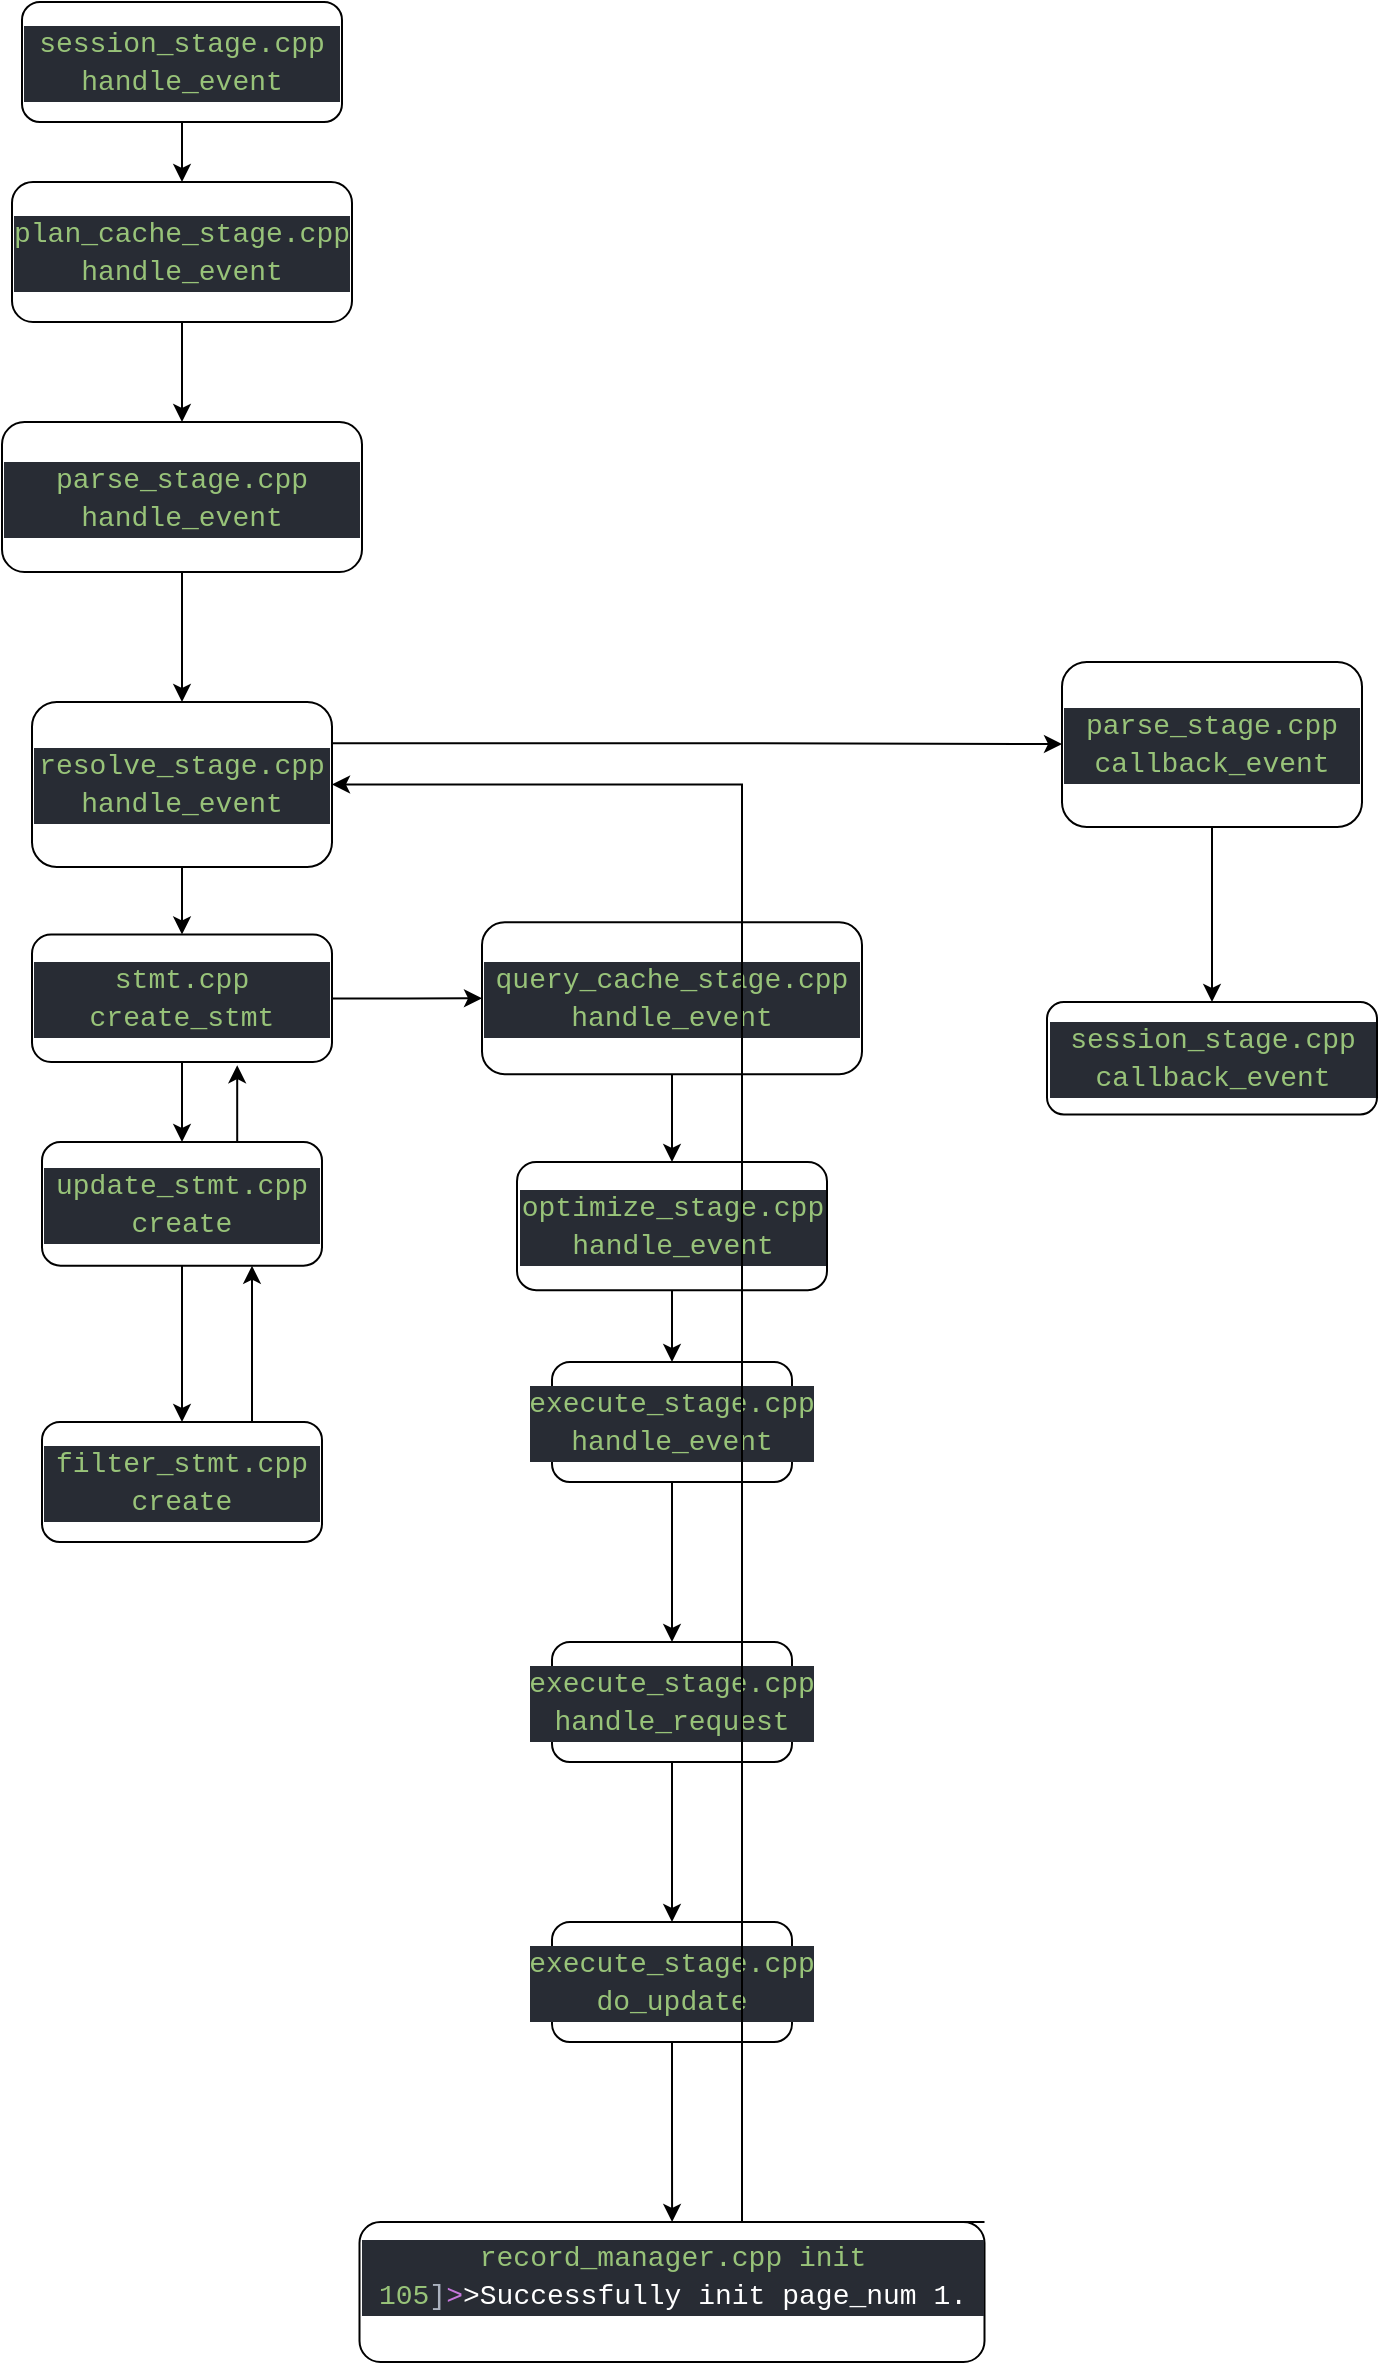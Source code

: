 <mxfile version="20.5.1" type="github">
  <diagram id="C5RBs43oDa-KdzZeNtuy" name="Page-1">
    <mxGraphModel dx="1426" dy="708" grid="1" gridSize="10" guides="1" tooltips="1" connect="1" arrows="1" fold="1" page="1" pageScale="1" pageWidth="827" pageHeight="1169" math="0" shadow="0">
      <root>
        <mxCell id="WIyWlLk6GJQsqaUBKTNV-0" />
        <mxCell id="WIyWlLk6GJQsqaUBKTNV-1" parent="WIyWlLk6GJQsqaUBKTNV-0" />
        <mxCell id="0zrGArEqf3rOABsjtHun-5" value="" style="edgeStyle=orthogonalEdgeStyle;rounded=0;orthogonalLoop=1;jettySize=auto;html=1;" parent="WIyWlLk6GJQsqaUBKTNV-1" source="WIyWlLk6GJQsqaUBKTNV-3" target="0zrGArEqf3rOABsjtHun-4" edge="1">
          <mxGeometry relative="1" as="geometry" />
        </mxCell>
        <mxCell id="WIyWlLk6GJQsqaUBKTNV-3" value="&lt;div style=&quot;color: rgb(171, 178, 191); background-color: rgb(40, 44, 52); font-family: &amp;quot;JetBrains Mono&amp;quot;, Consolas, &amp;quot;Courier New&amp;quot;, monospace; font-size: 14px; line-height: 19px;&quot;&gt;&lt;span style=&quot;color: #98c379;&quot;&gt;session_stage.cpp handle_event&lt;/span&gt;&lt;/div&gt;" style="rounded=1;whiteSpace=wrap;html=1;fontSize=12;glass=0;strokeWidth=1;shadow=0;" parent="WIyWlLk6GJQsqaUBKTNV-1" vertex="1">
          <mxGeometry x="140" y="140" width="160" height="60" as="geometry" />
        </mxCell>
        <mxCell id="0zrGArEqf3rOABsjtHun-8" value="" style="edgeStyle=orthogonalEdgeStyle;rounded=0;orthogonalLoop=1;jettySize=auto;html=1;" parent="WIyWlLk6GJQsqaUBKTNV-1" source="0zrGArEqf3rOABsjtHun-4" target="0zrGArEqf3rOABsjtHun-7" edge="1">
          <mxGeometry relative="1" as="geometry" />
        </mxCell>
        <mxCell id="0zrGArEqf3rOABsjtHun-4" value="&lt;div style=&quot;color: rgb(171, 178, 191); background-color: rgb(40, 44, 52); font-family: &amp;quot;JetBrains Mono&amp;quot;, Consolas, &amp;quot;Courier New&amp;quot;, monospace; font-size: 14px; line-height: 19px;&quot;&gt;&lt;span style=&quot;color: #98c379;&quot;&gt;plan_cache_stage.cpp handle_event&lt;/span&gt;&lt;/div&gt;" style="whiteSpace=wrap;html=1;rounded=1;glass=0;strokeWidth=1;shadow=0;" parent="WIyWlLk6GJQsqaUBKTNV-1" vertex="1">
          <mxGeometry x="135" y="230" width="170" height="70" as="geometry" />
        </mxCell>
        <mxCell id="0zrGArEqf3rOABsjtHun-11" value="" style="edgeStyle=orthogonalEdgeStyle;rounded=0;orthogonalLoop=1;jettySize=auto;html=1;" parent="WIyWlLk6GJQsqaUBKTNV-1" source="0zrGArEqf3rOABsjtHun-7" target="0zrGArEqf3rOABsjtHun-10" edge="1">
          <mxGeometry relative="1" as="geometry" />
        </mxCell>
        <mxCell id="0zrGArEqf3rOABsjtHun-7" value="&lt;div style=&quot;color: rgb(171, 178, 191); background-color: rgb(40, 44, 52); font-family: &amp;quot;JetBrains Mono&amp;quot;, Consolas, &amp;quot;Courier New&amp;quot;, monospace; font-size: 14px; line-height: 19px;&quot;&gt;&lt;span style=&quot;color: #98c379;&quot;&gt;parse_stage.cpp handle_event&lt;/span&gt;&lt;/div&gt;" style="whiteSpace=wrap;html=1;rounded=1;glass=0;strokeWidth=1;shadow=0;" parent="WIyWlLk6GJQsqaUBKTNV-1" vertex="1">
          <mxGeometry x="130" y="350" width="180" height="75" as="geometry" />
        </mxCell>
        <mxCell id="0zrGArEqf3rOABsjtHun-13" value="" style="edgeStyle=orthogonalEdgeStyle;rounded=0;orthogonalLoop=1;jettySize=auto;html=1;" parent="WIyWlLk6GJQsqaUBKTNV-1" source="0zrGArEqf3rOABsjtHun-10" target="0zrGArEqf3rOABsjtHun-12" edge="1">
          <mxGeometry relative="1" as="geometry" />
        </mxCell>
        <mxCell id="0zrGArEqf3rOABsjtHun-35" style="edgeStyle=orthogonalEdgeStyle;rounded=0;orthogonalLoop=1;jettySize=auto;html=1;exitX=1;exitY=0.25;exitDx=0;exitDy=0;" parent="WIyWlLk6GJQsqaUBKTNV-1" source="0zrGArEqf3rOABsjtHun-10" edge="1">
          <mxGeometry relative="1" as="geometry">
            <mxPoint x="660" y="511" as="targetPoint" />
          </mxGeometry>
        </mxCell>
        <mxCell id="0zrGArEqf3rOABsjtHun-10" value="&lt;div style=&quot;color: rgb(171, 178, 191); background-color: rgb(40, 44, 52); font-family: &amp;quot;JetBrains Mono&amp;quot;, Consolas, &amp;quot;Courier New&amp;quot;, monospace; font-size: 14px; line-height: 19px;&quot;&gt;&lt;span style=&quot;color: #98c379;&quot;&gt;resolve_stage.cpp handle_event&lt;/span&gt;&lt;/div&gt;" style="whiteSpace=wrap;html=1;rounded=1;glass=0;strokeWidth=1;shadow=0;" parent="WIyWlLk6GJQsqaUBKTNV-1" vertex="1">
          <mxGeometry x="145" y="490" width="150" height="82.5" as="geometry" />
        </mxCell>
        <mxCell id="0zrGArEqf3rOABsjtHun-15" value="" style="edgeStyle=orthogonalEdgeStyle;rounded=0;orthogonalLoop=1;jettySize=auto;html=1;" parent="WIyWlLk6GJQsqaUBKTNV-1" source="0zrGArEqf3rOABsjtHun-12" target="0zrGArEqf3rOABsjtHun-14" edge="1">
          <mxGeometry relative="1" as="geometry" />
        </mxCell>
        <mxCell id="0zrGArEqf3rOABsjtHun-23" value="" style="edgeStyle=orthogonalEdgeStyle;rounded=0;orthogonalLoop=1;jettySize=auto;html=1;" parent="WIyWlLk6GJQsqaUBKTNV-1" source="0zrGArEqf3rOABsjtHun-12" target="0zrGArEqf3rOABsjtHun-22" edge="1">
          <mxGeometry relative="1" as="geometry" />
        </mxCell>
        <mxCell id="0zrGArEqf3rOABsjtHun-12" value="&lt;div style=&quot;color: rgb(171, 178, 191); background-color: rgb(40, 44, 52); font-family: &amp;quot;JetBrains Mono&amp;quot;, Consolas, &amp;quot;Courier New&amp;quot;, monospace; font-size: 14px; line-height: 19px;&quot;&gt;&lt;span style=&quot;color: #98c379;&quot;&gt;stmt.cpp create_stmt&lt;/span&gt;&lt;/div&gt;" style="whiteSpace=wrap;html=1;rounded=1;glass=0;strokeWidth=1;shadow=0;" parent="WIyWlLk6GJQsqaUBKTNV-1" vertex="1">
          <mxGeometry x="145" y="606.25" width="150" height="63.75" as="geometry" />
        </mxCell>
        <mxCell id="0zrGArEqf3rOABsjtHun-17" value="" style="edgeStyle=orthogonalEdgeStyle;rounded=0;orthogonalLoop=1;jettySize=auto;html=1;" parent="WIyWlLk6GJQsqaUBKTNV-1" source="0zrGArEqf3rOABsjtHun-14" target="0zrGArEqf3rOABsjtHun-16" edge="1">
          <mxGeometry relative="1" as="geometry" />
        </mxCell>
        <mxCell id="0zrGArEqf3rOABsjtHun-21" style="edgeStyle=orthogonalEdgeStyle;rounded=0;orthogonalLoop=1;jettySize=auto;html=1;exitX=0.75;exitY=0;exitDx=0;exitDy=0;entryX=0.684;entryY=1.025;entryDx=0;entryDy=0;entryPerimeter=0;" parent="WIyWlLk6GJQsqaUBKTNV-1" source="0zrGArEqf3rOABsjtHun-14" target="0zrGArEqf3rOABsjtHun-12" edge="1">
          <mxGeometry relative="1" as="geometry" />
        </mxCell>
        <mxCell id="0zrGArEqf3rOABsjtHun-14" value="&lt;div style=&quot;color: rgb(171, 178, 191); background-color: rgb(40, 44, 52); font-family: &amp;quot;JetBrains Mono&amp;quot;, Consolas, &amp;quot;Courier New&amp;quot;, monospace; font-size: 14px; line-height: 19px;&quot;&gt;&lt;span style=&quot;color: #98c379;&quot;&gt;update_stmt.cpp create&lt;/span&gt;&lt;/div&gt;" style="whiteSpace=wrap;html=1;rounded=1;glass=0;strokeWidth=1;shadow=0;" parent="WIyWlLk6GJQsqaUBKTNV-1" vertex="1">
          <mxGeometry x="150" y="710" width="140" height="61.88" as="geometry" />
        </mxCell>
        <mxCell id="0zrGArEqf3rOABsjtHun-20" style="edgeStyle=orthogonalEdgeStyle;rounded=0;orthogonalLoop=1;jettySize=auto;html=1;exitX=0.75;exitY=0;exitDx=0;exitDy=0;entryX=0.75;entryY=1;entryDx=0;entryDy=0;" parent="WIyWlLk6GJQsqaUBKTNV-1" source="0zrGArEqf3rOABsjtHun-16" target="0zrGArEqf3rOABsjtHun-14" edge="1">
          <mxGeometry relative="1" as="geometry" />
        </mxCell>
        <mxCell id="0zrGArEqf3rOABsjtHun-16" value="&lt;div style=&quot;color: rgb(171, 178, 191); background-color: rgb(40, 44, 52); font-family: &amp;quot;JetBrains Mono&amp;quot;, Consolas, &amp;quot;Courier New&amp;quot;, monospace; font-size: 14px; line-height: 19px;&quot;&gt;&lt;span style=&quot;color: #98c379;&quot;&gt;filter_stmt.cpp create&lt;/span&gt;&lt;/div&gt;" style="whiteSpace=wrap;html=1;rounded=1;glass=0;strokeWidth=1;shadow=0;" parent="WIyWlLk6GJQsqaUBKTNV-1" vertex="1">
          <mxGeometry x="150" y="850" width="140" height="60" as="geometry" />
        </mxCell>
        <mxCell id="0zrGArEqf3rOABsjtHun-25" value="" style="edgeStyle=orthogonalEdgeStyle;rounded=0;orthogonalLoop=1;jettySize=auto;html=1;" parent="WIyWlLk6GJQsqaUBKTNV-1" source="0zrGArEqf3rOABsjtHun-22" target="0zrGArEqf3rOABsjtHun-24" edge="1">
          <mxGeometry relative="1" as="geometry" />
        </mxCell>
        <mxCell id="0zrGArEqf3rOABsjtHun-22" value="&lt;div style=&quot;color: rgb(171, 178, 191); background-color: rgb(40, 44, 52); font-family: &amp;quot;JetBrains Mono&amp;quot;, Consolas, &amp;quot;Courier New&amp;quot;, monospace; font-size: 14px; line-height: 19px;&quot;&gt;&lt;span style=&quot;color: #98c379;&quot;&gt;query_cache_stage.cpp handle_event&lt;/span&gt;&lt;/div&gt;" style="whiteSpace=wrap;html=1;rounded=1;glass=0;strokeWidth=1;shadow=0;" parent="WIyWlLk6GJQsqaUBKTNV-1" vertex="1">
          <mxGeometry x="370" y="600.16" width="190" height="75.94" as="geometry" />
        </mxCell>
        <mxCell id="0zrGArEqf3rOABsjtHun-27" value="" style="edgeStyle=orthogonalEdgeStyle;rounded=0;orthogonalLoop=1;jettySize=auto;html=1;" parent="WIyWlLk6GJQsqaUBKTNV-1" source="0zrGArEqf3rOABsjtHun-24" target="0zrGArEqf3rOABsjtHun-26" edge="1">
          <mxGeometry relative="1" as="geometry" />
        </mxCell>
        <mxCell id="0zrGArEqf3rOABsjtHun-24" value="&lt;div style=&quot;color: rgb(171, 178, 191); background-color: rgb(40, 44, 52); font-family: &amp;quot;JetBrains Mono&amp;quot;, Consolas, &amp;quot;Courier New&amp;quot;, monospace; font-size: 14px; line-height: 19px;&quot;&gt;&lt;span style=&quot;color: #98c379;&quot;&gt;optimize_stage.cpp handle_event&lt;/span&gt;&lt;/div&gt;" style="whiteSpace=wrap;html=1;rounded=1;glass=0;strokeWidth=1;shadow=0;" parent="WIyWlLk6GJQsqaUBKTNV-1" vertex="1">
          <mxGeometry x="387.5" y="720" width="155" height="64.07" as="geometry" />
        </mxCell>
        <mxCell id="0zrGArEqf3rOABsjtHun-29" value="" style="edgeStyle=orthogonalEdgeStyle;rounded=0;orthogonalLoop=1;jettySize=auto;html=1;" parent="WIyWlLk6GJQsqaUBKTNV-1" source="0zrGArEqf3rOABsjtHun-26" target="0zrGArEqf3rOABsjtHun-28" edge="1">
          <mxGeometry relative="1" as="geometry" />
        </mxCell>
        <mxCell id="0zrGArEqf3rOABsjtHun-26" value="&lt;div style=&quot;color: rgb(171, 178, 191); background-color: rgb(40, 44, 52); font-family: &amp;quot;JetBrains Mono&amp;quot;, Consolas, &amp;quot;Courier New&amp;quot;, monospace; font-size: 14px; line-height: 19px;&quot;&gt;&lt;span style=&quot;color: #98c379;&quot;&gt;execute_stage.cpp handle_event&lt;/span&gt;&lt;/div&gt;" style="whiteSpace=wrap;html=1;rounded=1;glass=0;strokeWidth=1;shadow=0;" parent="WIyWlLk6GJQsqaUBKTNV-1" vertex="1">
          <mxGeometry x="405" y="819.995" width="120" height="60" as="geometry" />
        </mxCell>
        <mxCell id="0zrGArEqf3rOABsjtHun-31" value="" style="edgeStyle=orthogonalEdgeStyle;rounded=0;orthogonalLoop=1;jettySize=auto;html=1;" parent="WIyWlLk6GJQsqaUBKTNV-1" source="0zrGArEqf3rOABsjtHun-28" target="0zrGArEqf3rOABsjtHun-30" edge="1">
          <mxGeometry relative="1" as="geometry" />
        </mxCell>
        <mxCell id="0zrGArEqf3rOABsjtHun-28" value="&lt;div style=&quot;color: rgb(171, 178, 191); background-color: rgb(40, 44, 52); font-family: &amp;quot;JetBrains Mono&amp;quot;, Consolas, &amp;quot;Courier New&amp;quot;, monospace; font-size: 14px; line-height: 19px;&quot;&gt;&lt;span style=&quot;color: #98c379;&quot;&gt;execute_stage.cpp handle_request&lt;/span&gt;&lt;/div&gt;" style="whiteSpace=wrap;html=1;rounded=1;glass=0;strokeWidth=1;shadow=0;" parent="WIyWlLk6GJQsqaUBKTNV-1" vertex="1">
          <mxGeometry x="405" y="959.995" width="120" height="60" as="geometry" />
        </mxCell>
        <mxCell id="0zrGArEqf3rOABsjtHun-33" value="" style="edgeStyle=orthogonalEdgeStyle;rounded=0;orthogonalLoop=1;jettySize=auto;html=1;" parent="WIyWlLk6GJQsqaUBKTNV-1" source="0zrGArEqf3rOABsjtHun-30" target="0zrGArEqf3rOABsjtHun-32" edge="1">
          <mxGeometry relative="1" as="geometry" />
        </mxCell>
        <mxCell id="0zrGArEqf3rOABsjtHun-30" value="&lt;div style=&quot;color: rgb(171, 178, 191); background-color: rgb(40, 44, 52); font-family: &amp;quot;JetBrains Mono&amp;quot;, Consolas, &amp;quot;Courier New&amp;quot;, monospace; font-size: 14px; line-height: 19px;&quot;&gt;&lt;span style=&quot;color: #98c379;&quot;&gt;execute_stage.cpp do_update&lt;/span&gt;&lt;/div&gt;" style="whiteSpace=wrap;html=1;rounded=1;glass=0;strokeWidth=1;shadow=0;" parent="WIyWlLk6GJQsqaUBKTNV-1" vertex="1">
          <mxGeometry x="405" y="1099.995" width="120" height="60" as="geometry" />
        </mxCell>
        <mxCell id="0zrGArEqf3rOABsjtHun-34" style="edgeStyle=orthogonalEdgeStyle;rounded=0;orthogonalLoop=1;jettySize=auto;html=1;exitX=1;exitY=0;exitDx=0;exitDy=0;entryX=1;entryY=0.5;entryDx=0;entryDy=0;" parent="WIyWlLk6GJQsqaUBKTNV-1" source="0zrGArEqf3rOABsjtHun-32" target="0zrGArEqf3rOABsjtHun-10" edge="1">
          <mxGeometry relative="1" as="geometry">
            <Array as="points">
              <mxPoint x="500" y="1250" />
              <mxPoint x="500" y="531" />
            </Array>
          </mxGeometry>
        </mxCell>
        <mxCell id="0zrGArEqf3rOABsjtHun-32" value="&#xa;&lt;div style=&quot;color: rgb(171, 178, 191); background-color: rgb(40, 44, 52); font-family: &amp;quot;JetBrains Mono&amp;quot;, Consolas, &amp;quot;Courier New&amp;quot;, monospace; font-weight: normal; font-size: 14px; line-height: 19px;&quot;&gt;&lt;div&gt;&lt;span style=&quot;color: #98c379;&quot;&gt;record_manager.cpp init 105&lt;/span&gt;&lt;span style=&quot;color: #abb2bf;&quot;&gt;]&lt;/span&gt;&lt;span style=&quot;color: #c678dd;&quot;&gt;&amp;gt;&lt;/span&gt;&lt;span style=&quot;color: #ffffff;&quot;&gt;&amp;gt;Successfully init page_num 1.&lt;/span&gt;&lt;/div&gt;&lt;/div&gt;&#xa;&#xa;" style="whiteSpace=wrap;html=1;rounded=1;glass=0;strokeWidth=1;shadow=0;" parent="WIyWlLk6GJQsqaUBKTNV-1" vertex="1">
          <mxGeometry x="308.75" y="1250" width="312.5" height="70" as="geometry" />
        </mxCell>
        <mxCell id="0zrGArEqf3rOABsjtHun-38" value="" style="edgeStyle=orthogonalEdgeStyle;rounded=0;orthogonalLoop=1;jettySize=auto;html=1;" parent="WIyWlLk6GJQsqaUBKTNV-1" source="0zrGArEqf3rOABsjtHun-36" target="0zrGArEqf3rOABsjtHun-37" edge="1">
          <mxGeometry relative="1" as="geometry" />
        </mxCell>
        <mxCell id="0zrGArEqf3rOABsjtHun-36" value="&lt;div style=&quot;color: rgb(171, 178, 191); background-color: rgb(40, 44, 52); font-family: &amp;quot;JetBrains Mono&amp;quot;, Consolas, &amp;quot;Courier New&amp;quot;, monospace; font-size: 14px; line-height: 19px;&quot;&gt;&lt;div style=&quot;line-height: 19px;&quot;&gt;&lt;span style=&quot;color: #98c379;&quot;&gt;parse_stage.cpp callback_event&lt;/span&gt;&lt;/div&gt;&lt;/div&gt;" style="whiteSpace=wrap;html=1;rounded=1;glass=0;strokeWidth=1;shadow=0;" parent="WIyWlLk6GJQsqaUBKTNV-1" vertex="1">
          <mxGeometry x="660" y="470" width="150" height="82.5" as="geometry" />
        </mxCell>
        <mxCell id="0zrGArEqf3rOABsjtHun-37" value="&lt;div style=&quot;color: rgb(171, 178, 191); background-color: rgb(40, 44, 52); font-family: &amp;quot;JetBrains Mono&amp;quot;, Consolas, &amp;quot;Courier New&amp;quot;, monospace; font-size: 14px; line-height: 19px;&quot;&gt;&lt;span style=&quot;color: #98c379;&quot;&gt;session_stage.cpp callback_event&lt;/span&gt;&lt;/div&gt;" style="whiteSpace=wrap;html=1;rounded=1;glass=0;strokeWidth=1;shadow=0;" parent="WIyWlLk6GJQsqaUBKTNV-1" vertex="1">
          <mxGeometry x="652.5" y="640" width="165" height="56.25" as="geometry" />
        </mxCell>
      </root>
    </mxGraphModel>
  </diagram>
</mxfile>

